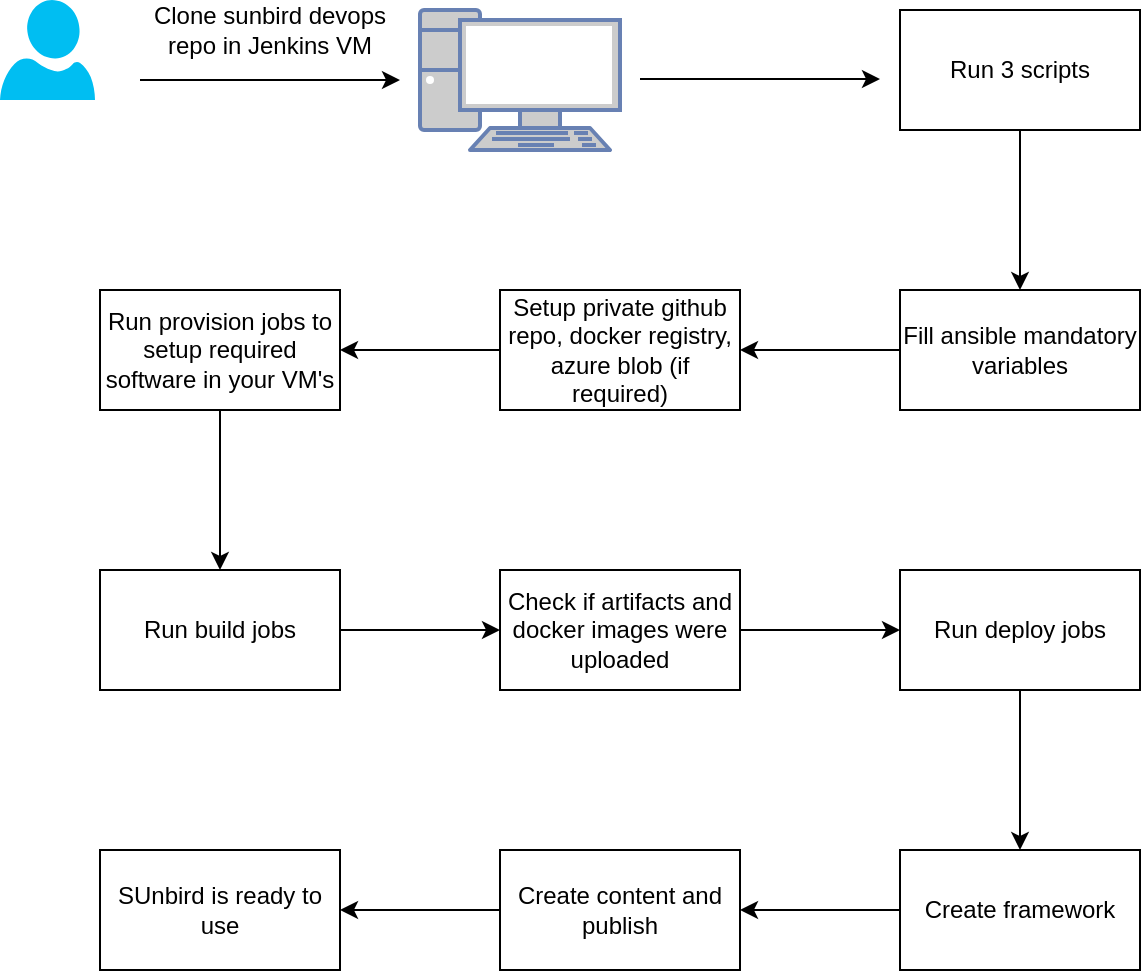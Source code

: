 <mxfile version="10.6.0" type="device"><diagram id="05cRUutRYmmQd4M_j4oi" name="Page-1"><mxGraphModel dx="1399" dy="664" grid="1" gridSize="10" guides="1" tooltips="1" connect="1" arrows="1" fold="1" page="1" pageScale="1" pageWidth="850" pageHeight="1100" math="0" shadow="0"><root><mxCell id="0"/><mxCell id="1" parent="0"/><mxCell id="tJqIDBmK4CQcq7u0hQ_X-1" value="" style="verticalLabelPosition=bottom;html=1;verticalAlign=top;align=center;strokeColor=none;fillColor=#00BEF2;shape=mxgraph.azure.user;" vertex="1" parent="1"><mxGeometry x="120" y="80" width="47.5" height="50" as="geometry"/></mxCell><mxCell id="tJqIDBmK4CQcq7u0hQ_X-2" value="" style="endArrow=classic;html=1;" edge="1" parent="1"><mxGeometry width="50" height="50" relative="1" as="geometry"><mxPoint x="190" y="120" as="sourcePoint"/><mxPoint x="320" y="120" as="targetPoint"/></mxGeometry></mxCell><mxCell id="tJqIDBmK4CQcq7u0hQ_X-4" value="Clone sunbird devops repo in Jenkins VM" style="text;html=1;strokeColor=none;fillColor=none;align=center;verticalAlign=middle;whiteSpace=wrap;rounded=0;" vertex="1" parent="1"><mxGeometry x="190" y="85" width="130" height="20" as="geometry"/></mxCell><mxCell id="tJqIDBmK4CQcq7u0hQ_X-5" value="" style="fontColor=#0066CC;verticalAlign=top;verticalLabelPosition=bottom;labelPosition=center;align=center;html=1;outlineConnect=0;fillColor=#CCCCCC;strokeColor=#6881B3;gradientColor=none;gradientDirection=north;strokeWidth=2;shape=mxgraph.networks.pc;" vertex="1" parent="1"><mxGeometry x="330" y="85" width="100" height="70" as="geometry"/></mxCell><mxCell id="tJqIDBmK4CQcq7u0hQ_X-6" value="" style="endArrow=classic;html=1;" edge="1" parent="1"><mxGeometry width="50" height="50" relative="1" as="geometry"><mxPoint x="440" y="119.5" as="sourcePoint"/><mxPoint x="560" y="119.5" as="targetPoint"/></mxGeometry></mxCell><mxCell id="tJqIDBmK4CQcq7u0hQ_X-9" value="" style="edgeStyle=orthogonalEdgeStyle;rounded=0;orthogonalLoop=1;jettySize=auto;html=1;" edge="1" parent="1" source="tJqIDBmK4CQcq7u0hQ_X-7" target="tJqIDBmK4CQcq7u0hQ_X-8"><mxGeometry relative="1" as="geometry"/></mxCell><mxCell id="tJqIDBmK4CQcq7u0hQ_X-7" value="Run&amp;nbsp;3 scripts&lt;br&gt;" style="rounded=0;whiteSpace=wrap;html=1;" vertex="1" parent="1"><mxGeometry x="570" y="85" width="120" height="60" as="geometry"/></mxCell><mxCell id="tJqIDBmK4CQcq7u0hQ_X-11" value="" style="edgeStyle=orthogonalEdgeStyle;rounded=0;orthogonalLoop=1;jettySize=auto;html=1;" edge="1" parent="1" source="tJqIDBmK4CQcq7u0hQ_X-8" target="tJqIDBmK4CQcq7u0hQ_X-10"><mxGeometry relative="1" as="geometry"/></mxCell><mxCell id="tJqIDBmK4CQcq7u0hQ_X-8" value="Fill ansible mandatory variables&lt;br&gt;" style="rounded=0;whiteSpace=wrap;html=1;" vertex="1" parent="1"><mxGeometry x="570" y="225" width="120" height="60" as="geometry"/></mxCell><mxCell id="tJqIDBmK4CQcq7u0hQ_X-13" value="" style="edgeStyle=orthogonalEdgeStyle;rounded=0;orthogonalLoop=1;jettySize=auto;html=1;" edge="1" parent="1" source="tJqIDBmK4CQcq7u0hQ_X-10" target="tJqIDBmK4CQcq7u0hQ_X-12"><mxGeometry relative="1" as="geometry"/></mxCell><mxCell id="tJqIDBmK4CQcq7u0hQ_X-10" value="Setup private github repo, docker registry, azure blob (if required)&lt;br&gt;" style="rounded=0;whiteSpace=wrap;html=1;" vertex="1" parent="1"><mxGeometry x="370" y="225" width="120" height="60" as="geometry"/></mxCell><mxCell id="tJqIDBmK4CQcq7u0hQ_X-15" value="" style="edgeStyle=orthogonalEdgeStyle;rounded=0;orthogonalLoop=1;jettySize=auto;html=1;" edge="1" parent="1" source="tJqIDBmK4CQcq7u0hQ_X-12" target="tJqIDBmK4CQcq7u0hQ_X-14"><mxGeometry relative="1" as="geometry"/></mxCell><mxCell id="tJqIDBmK4CQcq7u0hQ_X-12" value="Run provision jobs to setup required software in your VM's&lt;br&gt;" style="rounded=0;whiteSpace=wrap;html=1;" vertex="1" parent="1"><mxGeometry x="170" y="225" width="120" height="60" as="geometry"/></mxCell><mxCell id="tJqIDBmK4CQcq7u0hQ_X-17" value="" style="edgeStyle=orthogonalEdgeStyle;rounded=0;orthogonalLoop=1;jettySize=auto;html=1;" edge="1" parent="1" source="tJqIDBmK4CQcq7u0hQ_X-14" target="tJqIDBmK4CQcq7u0hQ_X-16"><mxGeometry relative="1" as="geometry"/></mxCell><mxCell id="tJqIDBmK4CQcq7u0hQ_X-14" value="Run build jobs&lt;br&gt;" style="rounded=0;whiteSpace=wrap;html=1;" vertex="1" parent="1"><mxGeometry x="170" y="365" width="120" height="60" as="geometry"/></mxCell><mxCell id="tJqIDBmK4CQcq7u0hQ_X-20" value="" style="edgeStyle=orthogonalEdgeStyle;rounded=0;orthogonalLoop=1;jettySize=auto;html=1;" edge="1" parent="1" source="tJqIDBmK4CQcq7u0hQ_X-16" target="tJqIDBmK4CQcq7u0hQ_X-19"><mxGeometry relative="1" as="geometry"/></mxCell><mxCell id="tJqIDBmK4CQcq7u0hQ_X-16" value="&lt;span&gt;Check if artifacts and docker images were uploaded&lt;/span&gt;" style="rounded=0;whiteSpace=wrap;html=1;" vertex="1" parent="1"><mxGeometry x="370" y="365" width="120" height="60" as="geometry"/></mxCell><mxCell id="tJqIDBmK4CQcq7u0hQ_X-22" value="" style="edgeStyle=orthogonalEdgeStyle;rounded=0;orthogonalLoop=1;jettySize=auto;html=1;" edge="1" parent="1" source="tJqIDBmK4CQcq7u0hQ_X-19" target="tJqIDBmK4CQcq7u0hQ_X-21"><mxGeometry relative="1" as="geometry"/></mxCell><mxCell id="tJqIDBmK4CQcq7u0hQ_X-19" value="&lt;span&gt;Run deploy jobs&lt;br&gt;&lt;/span&gt;" style="rounded=0;whiteSpace=wrap;html=1;" vertex="1" parent="1"><mxGeometry x="570" y="365" width="120" height="60" as="geometry"/></mxCell><mxCell id="tJqIDBmK4CQcq7u0hQ_X-24" value="" style="edgeStyle=orthogonalEdgeStyle;rounded=0;orthogonalLoop=1;jettySize=auto;html=1;" edge="1" parent="1" source="tJqIDBmK4CQcq7u0hQ_X-21" target="tJqIDBmK4CQcq7u0hQ_X-23"><mxGeometry relative="1" as="geometry"/></mxCell><mxCell id="tJqIDBmK4CQcq7u0hQ_X-21" value="&lt;span&gt;Create framework&lt;br&gt;&lt;/span&gt;" style="rounded=0;whiteSpace=wrap;html=1;" vertex="1" parent="1"><mxGeometry x="570" y="505" width="120" height="60" as="geometry"/></mxCell><mxCell id="tJqIDBmK4CQcq7u0hQ_X-26" value="" style="edgeStyle=orthogonalEdgeStyle;rounded=0;orthogonalLoop=1;jettySize=auto;html=1;" edge="1" parent="1" source="tJqIDBmK4CQcq7u0hQ_X-23" target="tJqIDBmK4CQcq7u0hQ_X-25"><mxGeometry relative="1" as="geometry"/></mxCell><mxCell id="tJqIDBmK4CQcq7u0hQ_X-23" value="&lt;span&gt;Create content and publish&lt;br&gt;&lt;/span&gt;" style="rounded=0;whiteSpace=wrap;html=1;" vertex="1" parent="1"><mxGeometry x="370" y="505" width="120" height="60" as="geometry"/></mxCell><mxCell id="tJqIDBmK4CQcq7u0hQ_X-25" value="&lt;span&gt;SUnbird is ready to use&lt;br&gt;&lt;/span&gt;" style="rounded=0;whiteSpace=wrap;html=1;" vertex="1" parent="1"><mxGeometry x="170" y="505" width="120" height="60" as="geometry"/></mxCell></root></mxGraphModel></diagram></mxfile>